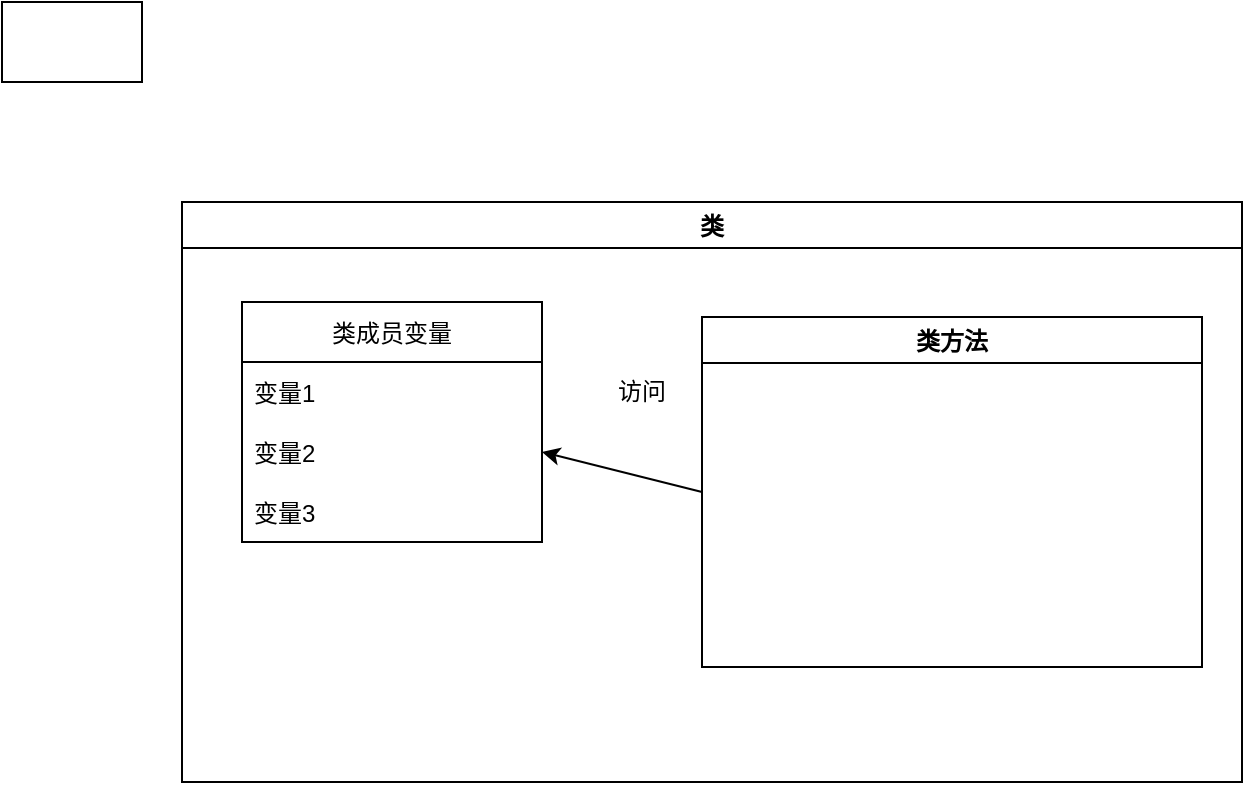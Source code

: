<mxfile>
    <diagram id="jOi7uu0QZxx9-5q3xrDW" name="Page-1">
        <mxGraphModel dx="683" dy="525" grid="1" gridSize="10" guides="1" tooltips="1" connect="1" arrows="1" fold="1" page="1" pageScale="1" pageWidth="850" pageHeight="1100" math="0" shadow="0">
            <root>
                <mxCell id="0"/>
                <mxCell id="1" parent="0"/>
                <mxCell id="3" value="类" style="swimlane;startSize=23;" vertex="1" parent="1">
                    <mxGeometry x="110" y="190" width="530" height="290" as="geometry"/>
                </mxCell>
                <mxCell id="5" value="类成员变量" style="swimlane;fontStyle=0;childLayout=stackLayout;horizontal=1;startSize=30;horizontalStack=0;resizeParent=1;resizeParentMax=0;resizeLast=0;collapsible=1;marginBottom=0;" vertex="1" parent="3">
                    <mxGeometry x="30" y="50" width="150" height="120" as="geometry"/>
                </mxCell>
                <mxCell id="6" value="变量1" style="text;strokeColor=none;fillColor=none;align=left;verticalAlign=middle;spacingLeft=4;spacingRight=4;overflow=hidden;points=[[0,0.5],[1,0.5]];portConstraint=eastwest;rotatable=0;" vertex="1" parent="5">
                    <mxGeometry y="30" width="150" height="30" as="geometry"/>
                </mxCell>
                <mxCell id="7" value="变量2" style="text;strokeColor=none;fillColor=none;align=left;verticalAlign=middle;spacingLeft=4;spacingRight=4;overflow=hidden;points=[[0,0.5],[1,0.5]];portConstraint=eastwest;rotatable=0;" vertex="1" parent="5">
                    <mxGeometry y="60" width="150" height="30" as="geometry"/>
                </mxCell>
                <mxCell id="8" value="变量3" style="text;strokeColor=none;fillColor=none;align=left;verticalAlign=middle;spacingLeft=4;spacingRight=4;overflow=hidden;points=[[0,0.5],[1,0.5]];portConstraint=eastwest;rotatable=0;" vertex="1" parent="5">
                    <mxGeometry y="90" width="150" height="30" as="geometry"/>
                </mxCell>
                <mxCell id="12" style="edgeStyle=none;html=1;exitX=0;exitY=0.5;exitDx=0;exitDy=0;entryX=1;entryY=0.5;entryDx=0;entryDy=0;" edge="1" parent="3" source="9" target="7">
                    <mxGeometry relative="1" as="geometry"/>
                </mxCell>
                <mxCell id="9" value="类方法" style="swimlane;startSize=23;" vertex="1" parent="3">
                    <mxGeometry x="260" y="57.5" width="250" height="175" as="geometry"/>
                </mxCell>
                <mxCell id="13" value="访问" style="text;html=1;strokeColor=none;fillColor=none;align=center;verticalAlign=middle;whiteSpace=wrap;rounded=0;" vertex="1" parent="3">
                    <mxGeometry x="200" y="80" width="60" height="30" as="geometry"/>
                </mxCell>
                <mxCell id="14" value="" style="rounded=0;whiteSpace=wrap;html=1;" vertex="1" parent="1">
                    <mxGeometry x="20" y="90" width="70" height="40" as="geometry"/>
                </mxCell>
            </root>
        </mxGraphModel>
    </diagram>
</mxfile>